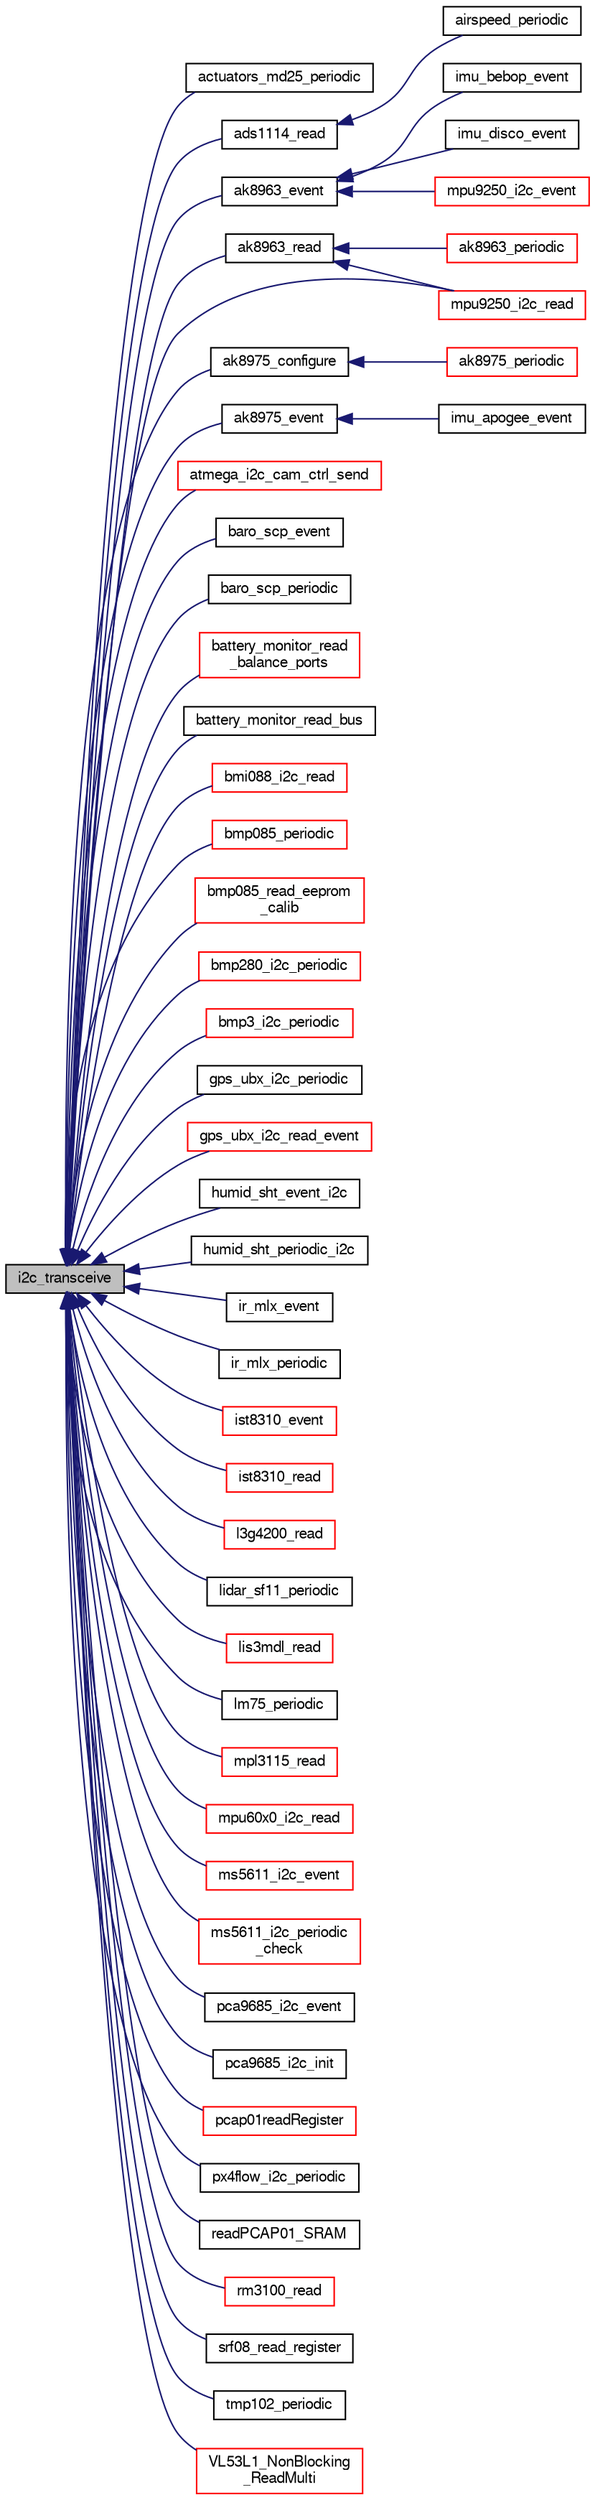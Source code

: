 digraph "i2c_transceive"
{
  edge [fontname="FreeSans",fontsize="10",labelfontname="FreeSans",labelfontsize="10"];
  node [fontname="FreeSans",fontsize="10",shape=record];
  rankdir="LR";
  Node1 [label="i2c_transceive",height=0.2,width=0.4,color="black", fillcolor="grey75", style="filled", fontcolor="black"];
  Node1 -> Node2 [dir="back",color="midnightblue",fontsize="10",style="solid",fontname="FreeSans"];
  Node2 [label="actuators_md25_periodic",height=0.2,width=0.4,color="black", fillcolor="white", style="filled",URL="$actuators__md25_8h.html#abe0491a24f5f9b0ea2f2223928088208"];
  Node1 -> Node3 [dir="back",color="midnightblue",fontsize="10",style="solid",fontname="FreeSans"];
  Node3 [label="ads1114_read",height=0.2,width=0.4,color="black", fillcolor="white", style="filled",URL="$ads1114_8h.html#a4ba628257d14fc3773ddfc484a18e199"];
  Node3 -> Node4 [dir="back",color="midnightblue",fontsize="10",style="solid",fontname="FreeSans"];
  Node4 [label="airspeed_periodic",height=0.2,width=0.4,color="black", fillcolor="white", style="filled",URL="$airspeed__ads1114_8h.html#abc1ef85820f6067126dc796a05dac64b"];
  Node1 -> Node5 [dir="back",color="midnightblue",fontsize="10",style="solid",fontname="FreeSans"];
  Node5 [label="ak8963_event",height=0.2,width=0.4,color="black", fillcolor="white", style="filled",URL="$ak8963_8h.html#a0316e3a43049d9356e6581384be3e0ae"];
  Node5 -> Node6 [dir="back",color="midnightblue",fontsize="10",style="solid",fontname="FreeSans"];
  Node6 [label="imu_bebop_event",height=0.2,width=0.4,color="black", fillcolor="white", style="filled",URL="$imu__bebop_8h.html#abf59a3c40b631f23435da34574ce0197",tooltip="Handle all the events of the Navstik IMU components. "];
  Node5 -> Node7 [dir="back",color="midnightblue",fontsize="10",style="solid",fontname="FreeSans"];
  Node7 [label="imu_disco_event",height=0.2,width=0.4,color="black", fillcolor="white", style="filled",URL="$imu__disco_8h.html#af4556078aa1856220d57e9f6d92c6e28",tooltip="Handle all the events of the Disco IMU components. "];
  Node5 -> Node8 [dir="back",color="midnightblue",fontsize="10",style="solid",fontname="FreeSans"];
  Node8 [label="mpu9250_i2c_event",height=0.2,width=0.4,color="red", fillcolor="white", style="filled",URL="$mpu9250__i2c_8h.html#a0dae39bc87a61581cbe1e8a8a3138c0f"];
  Node1 -> Node9 [dir="back",color="midnightblue",fontsize="10",style="solid",fontname="FreeSans"];
  Node9 [label="ak8963_read",height=0.2,width=0.4,color="black", fillcolor="white", style="filled",URL="$ak8963_8h.html#adfac2f0ad8cc1dd43748e5a850139c0c"];
  Node9 -> Node10 [dir="back",color="midnightblue",fontsize="10",style="solid",fontname="FreeSans"];
  Node10 [label="ak8963_periodic",height=0.2,width=0.4,color="red", fillcolor="white", style="filled",URL="$ak8963_8h.html#ade0f3265df5fdf2c6bcd81c1f44ab48c",tooltip="convenience function: read or start configuration if not already initialized "];
  Node9 -> Node11 [dir="back",color="midnightblue",fontsize="10",style="solid",fontname="FreeSans"];
  Node11 [label="mpu9250_i2c_read",height=0.2,width=0.4,color="red", fillcolor="white", style="filled",URL="$mpu9250__i2c_8h.html#a64969bf12980c6f6a338452f2552fc91"];
  Node1 -> Node12 [dir="back",color="midnightblue",fontsize="10",style="solid",fontname="FreeSans"];
  Node12 [label="ak8975_configure",height=0.2,width=0.4,color="black", fillcolor="white", style="filled",URL="$ak8975_8h.html#a31bd18a2f14691e8def2b34e63ca665d"];
  Node12 -> Node13 [dir="back",color="midnightblue",fontsize="10",style="solid",fontname="FreeSans"];
  Node13 [label="ak8975_periodic",height=0.2,width=0.4,color="red", fillcolor="white", style="filled",URL="$ak8975_8h.html#a7b73b518a35a483897c7b6691fdeb86d",tooltip="convenience function: read or start configuration if not already initialized "];
  Node1 -> Node14 [dir="back",color="midnightblue",fontsize="10",style="solid",fontname="FreeSans"];
  Node14 [label="ak8975_event",height=0.2,width=0.4,color="black", fillcolor="white", style="filled",URL="$ak8975_8h.html#ab0f5eefeb80614ad955e79f5b34819eb"];
  Node14 -> Node15 [dir="back",color="midnightblue",fontsize="10",style="solid",fontname="FreeSans"];
  Node15 [label="imu_apogee_event",height=0.2,width=0.4,color="black", fillcolor="white", style="filled",URL="$imu__apogee_8h.html#a60395d55d1c3bbb3773a3bc79f210884"];
  Node1 -> Node16 [dir="back",color="midnightblue",fontsize="10",style="solid",fontname="FreeSans"];
  Node16 [label="atmega_i2c_cam_ctrl_send",height=0.2,width=0.4,color="red", fillcolor="white", style="filled",URL="$atmega__i2c__cam__ctrl_8h.html#ad7c06f4d1c398ba41252eb2e7ecd1a85"];
  Node1 -> Node17 [dir="back",color="midnightblue",fontsize="10",style="solid",fontname="FreeSans"];
  Node17 [label="baro_scp_event",height=0.2,width=0.4,color="black", fillcolor="white", style="filled",URL="$baro__scp__i2c_8h.html#a6cbae7e48b4b096bafb8717f44bef3f1"];
  Node1 -> Node18 [dir="back",color="midnightblue",fontsize="10",style="solid",fontname="FreeSans"];
  Node18 [label="baro_scp_periodic",height=0.2,width=0.4,color="black", fillcolor="white", style="filled",URL="$baro__scp__i2c_8h.html#a7995b8df4beede8b8da2998349693108"];
  Node1 -> Node19 [dir="back",color="midnightblue",fontsize="10",style="solid",fontname="FreeSans"];
  Node19 [label="battery_monitor_read\l_balance_ports",height=0.2,width=0.4,color="red", fillcolor="white", style="filled",URL="$battery__monitor_8h.html#aa7716af3099382e658b378c62972b9b7",tooltip="Read balance ADC. "];
  Node1 -> Node20 [dir="back",color="midnightblue",fontsize="10",style="solid",fontname="FreeSans"];
  Node20 [label="battery_monitor_read_bus",height=0.2,width=0.4,color="black", fillcolor="white", style="filled",URL="$battery__monitor_8h.html#ad5d27f2089d8318dbd4f23bdc574483f",tooltip="Read bus (current, voltage and temperature sensors) "];
  Node1 -> Node21 [dir="back",color="midnightblue",fontsize="10",style="solid",fontname="FreeSans"];
  Node21 [label="bmi088_i2c_read",height=0.2,width=0.4,color="red", fillcolor="white", style="filled",URL="$bmi088__i2c_8h.html#aa5b51ce0c76da793600e92a784e262cb"];
  Node1 -> Node22 [dir="back",color="midnightblue",fontsize="10",style="solid",fontname="FreeSans"];
  Node22 [label="bmp085_periodic",height=0.2,width=0.4,color="red", fillcolor="white", style="filled",URL="$bmp085_8h.html#ad6fe03b188457ab22e7e81f0712c9afb",tooltip="Start new measurement if idle or read temp/pressure. "];
  Node1 -> Node23 [dir="back",color="midnightblue",fontsize="10",style="solid",fontname="FreeSans"];
  Node23 [label="bmp085_read_eeprom\l_calib",height=0.2,width=0.4,color="red", fillcolor="white", style="filled",URL="$bmp085_8h.html#a96cbcc561ed98d124a49fcd60b701fb6"];
  Node1 -> Node24 [dir="back",color="midnightblue",fontsize="10",style="solid",fontname="FreeSans"];
  Node24 [label="bmp280_i2c_periodic",height=0.2,width=0.4,color="red", fillcolor="white", style="filled",URL="$bmp280__i2c_8h.html#a1f96ff1b8b127db0e4e4a683d28e2f4e"];
  Node1 -> Node25 [dir="back",color="midnightblue",fontsize="10",style="solid",fontname="FreeSans"];
  Node25 [label="bmp3_i2c_periodic",height=0.2,width=0.4,color="red", fillcolor="white", style="filled",URL="$bmp3__i2c_8h.html#a7d28435e54d38c62a58d078c08eed5bf",tooltip="Start new measurement if sensor ready. "];
  Node1 -> Node26 [dir="back",color="midnightblue",fontsize="10",style="solid",fontname="FreeSans"];
  Node26 [label="gps_ubx_i2c_periodic",height=0.2,width=0.4,color="black", fillcolor="white", style="filled",URL="$gps__ubx__i2c_8h.html#a5b24ad52c404f9b8e7cc0b44685107f3",tooltip="handle message sending "];
  Node1 -> Node27 [dir="back",color="midnightblue",fontsize="10",style="solid",fontname="FreeSans"];
  Node27 [label="gps_ubx_i2c_read_event",height=0.2,width=0.4,color="red", fillcolor="white", style="filled",URL="$gps__ubx__i2c_8h.html#a83ac056eaf39eaf7a5d1647718905dd1",tooltip="handle message reception "];
  Node1 -> Node28 [dir="back",color="midnightblue",fontsize="10",style="solid",fontname="FreeSans"];
  Node28 [label="humid_sht_event_i2c",height=0.2,width=0.4,color="black", fillcolor="white", style="filled",URL="$humid__sht__i2c_8h.html#a9250bbec811cdbcc7c024e084dacc33f"];
  Node1 -> Node29 [dir="back",color="midnightblue",fontsize="10",style="solid",fontname="FreeSans"];
  Node29 [label="humid_sht_periodic_i2c",height=0.2,width=0.4,color="black", fillcolor="white", style="filled",URL="$humid__sht__i2c_8h.html#a1ee81659bc27e2a5d7e769639a5503f7"];
  Node1 -> Node30 [dir="back",color="midnightblue",fontsize="10",style="solid",fontname="FreeSans"];
  Node30 [label="ir_mlx_event",height=0.2,width=0.4,color="black", fillcolor="white", style="filled",URL="$ir__mlx_8h.html#a0097058c5ba263b0ba9c61611ab05b65"];
  Node1 -> Node31 [dir="back",color="midnightblue",fontsize="10",style="solid",fontname="FreeSans"];
  Node31 [label="ir_mlx_periodic",height=0.2,width=0.4,color="black", fillcolor="white", style="filled",URL="$ir__mlx_8h.html#a04ee1c3eac1d77cc60f05955f5f4e5f2"];
  Node1 -> Node32 [dir="back",color="midnightblue",fontsize="10",style="solid",fontname="FreeSans"];
  Node32 [label="ist8310_event",height=0.2,width=0.4,color="red", fillcolor="white", style="filled",URL="$ist8310_8h.html#a2aed8b7258efe7bf5f10f185ab25e626"];
  Node1 -> Node33 [dir="back",color="midnightblue",fontsize="10",style="solid",fontname="FreeSans"];
  Node33 [label="ist8310_read",height=0.2,width=0.4,color="red", fillcolor="white", style="filled",URL="$ist8310_8h.html#a14c46bbc515b0cdd91b921d78ba88e6c"];
  Node1 -> Node34 [dir="back",color="midnightblue",fontsize="10",style="solid",fontname="FreeSans"];
  Node34 [label="l3g4200_read",height=0.2,width=0.4,color="red", fillcolor="white", style="filled",URL="$l3g4200_8h.html#a98a6955be50d60c5afde8a6e87dd8373"];
  Node1 -> Node35 [dir="back",color="midnightblue",fontsize="10",style="solid",fontname="FreeSans"];
  Node35 [label="lidar_sf11_periodic",height=0.2,width=0.4,color="black", fillcolor="white", style="filled",URL="$lidar__sf11_8h.html#a48ad612bd4d1d65f27d60b5a578327f2",tooltip="Poll lidar for data. "];
  Node1 -> Node36 [dir="back",color="midnightblue",fontsize="10",style="solid",fontname="FreeSans"];
  Node36 [label="lis3mdl_read",height=0.2,width=0.4,color="red", fillcolor="white", style="filled",URL="$lis3mdl_8h.html#a29056b00bd0cdba806dddbb2846ed948"];
  Node1 -> Node37 [dir="back",color="midnightblue",fontsize="10",style="solid",fontname="FreeSans"];
  Node37 [label="lm75_periodic",height=0.2,width=0.4,color="black", fillcolor="white", style="filled",URL="$temp__lm75_8h.html#adee2106e71d8f308b57f87cc3a2dbe84"];
  Node1 -> Node38 [dir="back",color="midnightblue",fontsize="10",style="solid",fontname="FreeSans"];
  Node38 [label="mpl3115_read",height=0.2,width=0.4,color="red", fillcolor="white", style="filled",URL="$mpl3115_8h.html#a21b5d8a3190ba276c719f13436904935"];
  Node1 -> Node39 [dir="back",color="midnightblue",fontsize="10",style="solid",fontname="FreeSans"];
  Node39 [label="mpu60x0_i2c_read",height=0.2,width=0.4,color="red", fillcolor="white", style="filled",URL="$mpu60x0__i2c_8h.html#af4a339056cedb3db951f3d042a509866"];
  Node1 -> Node11 [dir="back",color="midnightblue",fontsize="10",style="solid",fontname="FreeSans"];
  Node1 -> Node40 [dir="back",color="midnightblue",fontsize="10",style="solid",fontname="FreeSans"];
  Node40 [label="ms5611_i2c_event",height=0.2,width=0.4,color="red", fillcolor="white", style="filled",URL="$ms5611__i2c_8h.html#a14e55ee13fb38c32b8c0bb6146695ca9"];
  Node1 -> Node41 [dir="back",color="midnightblue",fontsize="10",style="solid",fontname="FreeSans"];
  Node41 [label="ms5611_i2c_periodic\l_check",height=0.2,width=0.4,color="red", fillcolor="white", style="filled",URL="$ms5611__i2c_8h.html#a45123afce6b944dbe03552035e6b6e5e",tooltip="Periodic function to ensure proper delay after triggering reset or conversion. "];
  Node1 -> Node42 [dir="back",color="midnightblue",fontsize="10",style="solid",fontname="FreeSans"];
  Node42 [label="pca9685_i2c_event",height=0.2,width=0.4,color="black", fillcolor="white", style="filled",URL="$pca9685__i2c_8h.html#a4453dd93b736ea3ba7716657a558d21f"];
  Node1 -> Node43 [dir="back",color="midnightblue",fontsize="10",style="solid",fontname="FreeSans"];
  Node43 [label="pca9685_i2c_init",height=0.2,width=0.4,color="black", fillcolor="white", style="filled",URL="$pca9685__i2c_8h.html#a37fe84e8d783437e09d27e282bc1ddca"];
  Node1 -> Node44 [dir="back",color="midnightblue",fontsize="10",style="solid",fontname="FreeSans"];
  Node44 [label="pcap01readRegister",height=0.2,width=0.4,color="red", fillcolor="white", style="filled",URL="$humid__pcap01_8h.html#a6ebeaca5da40bf7640260c2d1ff0429f"];
  Node1 -> Node45 [dir="back",color="midnightblue",fontsize="10",style="solid",fontname="FreeSans"];
  Node45 [label="px4flow_i2c_periodic",height=0.2,width=0.4,color="black", fillcolor="white", style="filled",URL="$px4flow__i2c_8h.html#a4d95252752186b0b1e437955c7eeea8b",tooltip="Poll px4flow for data 152 i2c frames are created per second, so the PX4FLOW can be polled at up to 15..."];
  Node1 -> Node46 [dir="back",color="midnightblue",fontsize="10",style="solid",fontname="FreeSans"];
  Node46 [label="readPCAP01_SRAM",height=0.2,width=0.4,color="black", fillcolor="white", style="filled",URL="$humid__pcap01_8h.html#ae69f72127caa7ecfc75ae8ca84c52253"];
  Node1 -> Node47 [dir="back",color="midnightblue",fontsize="10",style="solid",fontname="FreeSans"];
  Node47 [label="rm3100_read",height=0.2,width=0.4,color="red", fillcolor="white", style="filled",URL="$rm3100_8h.html#ae76d2caa8767a47828931738e4ea9350"];
  Node1 -> Node48 [dir="back",color="midnightblue",fontsize="10",style="solid",fontname="FreeSans"];
  Node48 [label="srf08_read_register",height=0.2,width=0.4,color="black", fillcolor="white", style="filled",URL="$alt__srf08_8h.html#afc87ea38e9fa182b1b7d444611ba9210"];
  Node1 -> Node49 [dir="back",color="midnightblue",fontsize="10",style="solid",fontname="FreeSans"];
  Node49 [label="tmp102_periodic",height=0.2,width=0.4,color="black", fillcolor="white", style="filled",URL="$temp__tmp102_8h.html#a83d55895316072d767050f31f7374c0b"];
  Node1 -> Node50 [dir="back",color="midnightblue",fontsize="10",style="solid",fontname="FreeSans"];
  Node50 [label="VL53L1_NonBlocking\l_ReadMulti",height=0.2,width=0.4,color="red", fillcolor="white", style="filled",URL="$vl53l1x__nonblocking_8c.html#a40075e3c54c6a8d9ce3b1f2fb2cef1c3"];
}
